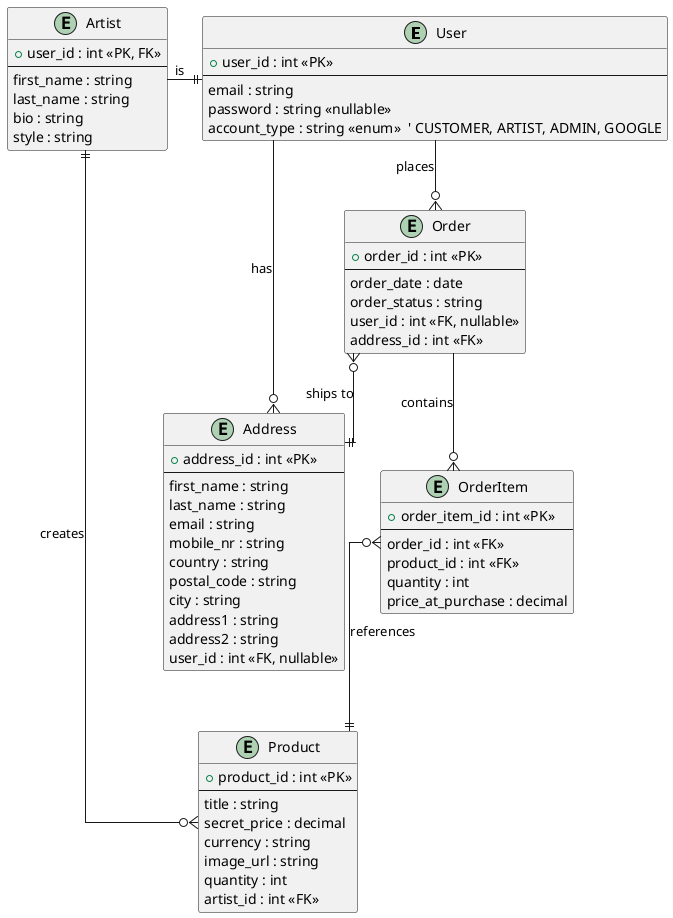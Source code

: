 @startuml
skinparam linetype ortho

' -------------------
' ENTITIES
' -------------------
entity "User" as User {
    + user_id : int <<PK>>
    --
    email : string
    password : string <<nullable>> 
    account_type : string <<enum>>  ' CUSTOMER, ARTIST, ADMIN, GOOGLE
}

entity "Artist" as Artist {
    + user_id : int <<PK, FK>>
    --
    first_name : string
    last_name : string
    bio : string
    style : string
}

entity "Product" as Product {
    + product_id : int <<PK>>
    --
    title : string
    secret_price : decimal
    currency : string
    image_url : string
    quantity : int
    artist_id : int <<FK>>
}

entity "Address" as Address {
    + address_id : int <<PK>>
    --
    first_name : string
    last_name : string
    email : string
    mobile_nr : string
    country : string
    postal_code : string
    city : string
    address1 : string
    address2 : string
    user_id : int <<FK, nullable>>
}

entity "Order" as Order {
    + order_id : int <<PK>>
    --
    order_date : date
    order_status : string
    user_id : int <<FK, nullable>>
    address_id : int <<FK>>
}

entity "OrderItem" as OrderItem {
    + order_item_id : int <<PK>>
    --
    order_id : int <<FK>>
    product_id : int <<FK>>
    quantity : int
    price_at_purchase : decimal
}

' -------------------
' RELATIONSHIPS
' -------------------
Artist-right-|| User : "is" 
User --o{ Order : "places"
Product }o--|| Artist : "creates"
Order --o{ OrderItem : "contains"
OrderItem }o--|| Product : "references"
Order }o--|| Address : "ships to"
User --o{ Address : "has"

@enduml
